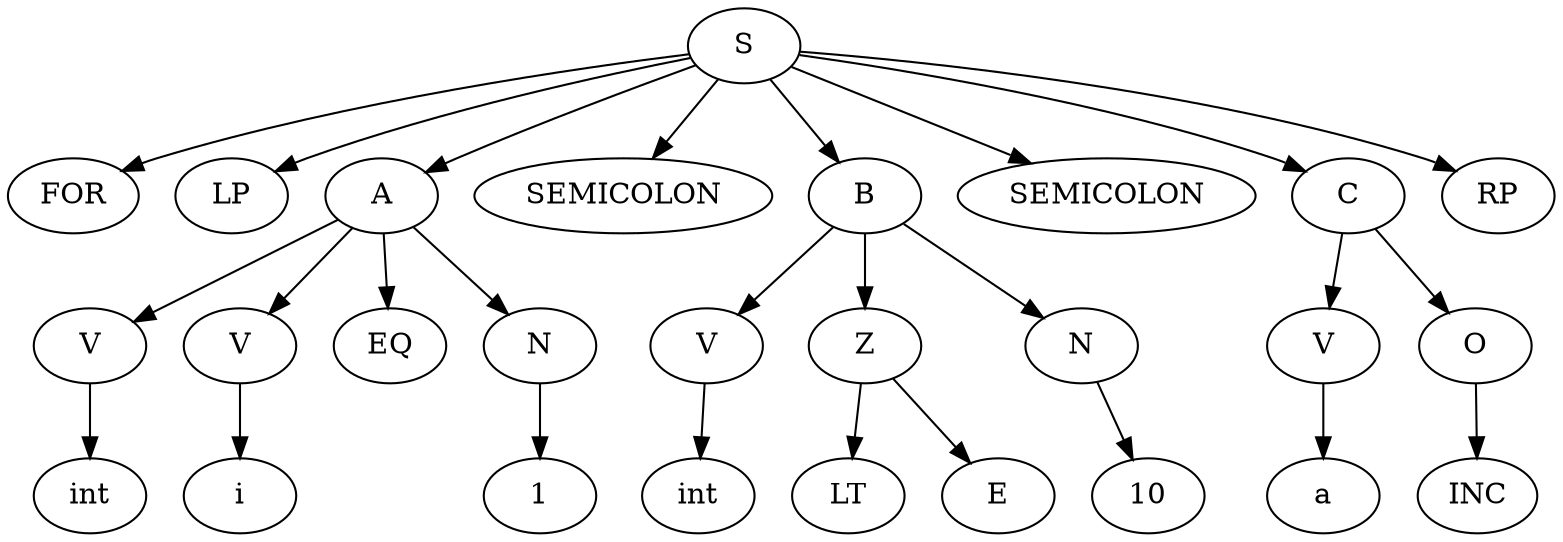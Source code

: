 digraph {
a0[label="S"]
a1[label="FOR"]
a2[label="LP"]
a3[label="A"]
a4[label="V"]
a5[label="int"]
a6[label="V"]
a7[label="i"]
a8[label="EQ"]
a9[label="N"]
a10[label="1"]
a11[label="SEMICOLON"]
a12[label="B"]
a13[label="V"]
a14[label="int"]
a15[label="Z"]
a16[label="LT"]
a17[label="E"]
a18[label="N"]
a19[label="10"]
a20[label="SEMICOLON"]
a21[label="C"]
a22[label="V"]
a23[label="a"]
a24[label="O"]
a25[label="INC"]
a26[label="RP"]
a0 -> a1;
a4 -> a5;
a6 -> a7;
a12 -> a13;
a18 -> a19;
a22 -> a23;
a24 -> a25;
a0 -> a2;
a0 -> a3;
a12 -> a15;
a12 -> a18;
a0 -> a11;
a0 -> a12;
a0 -> a20;
a0 -> a21;
a0 -> a26;
a3 -> a4;
a9 -> a10;
a13 -> a14;
a15 -> a16;
a21 -> a22;
a15 -> a17;
a3 -> a6;
a21 -> a24;
a3 -> a8;
a3 -> a9;
}
